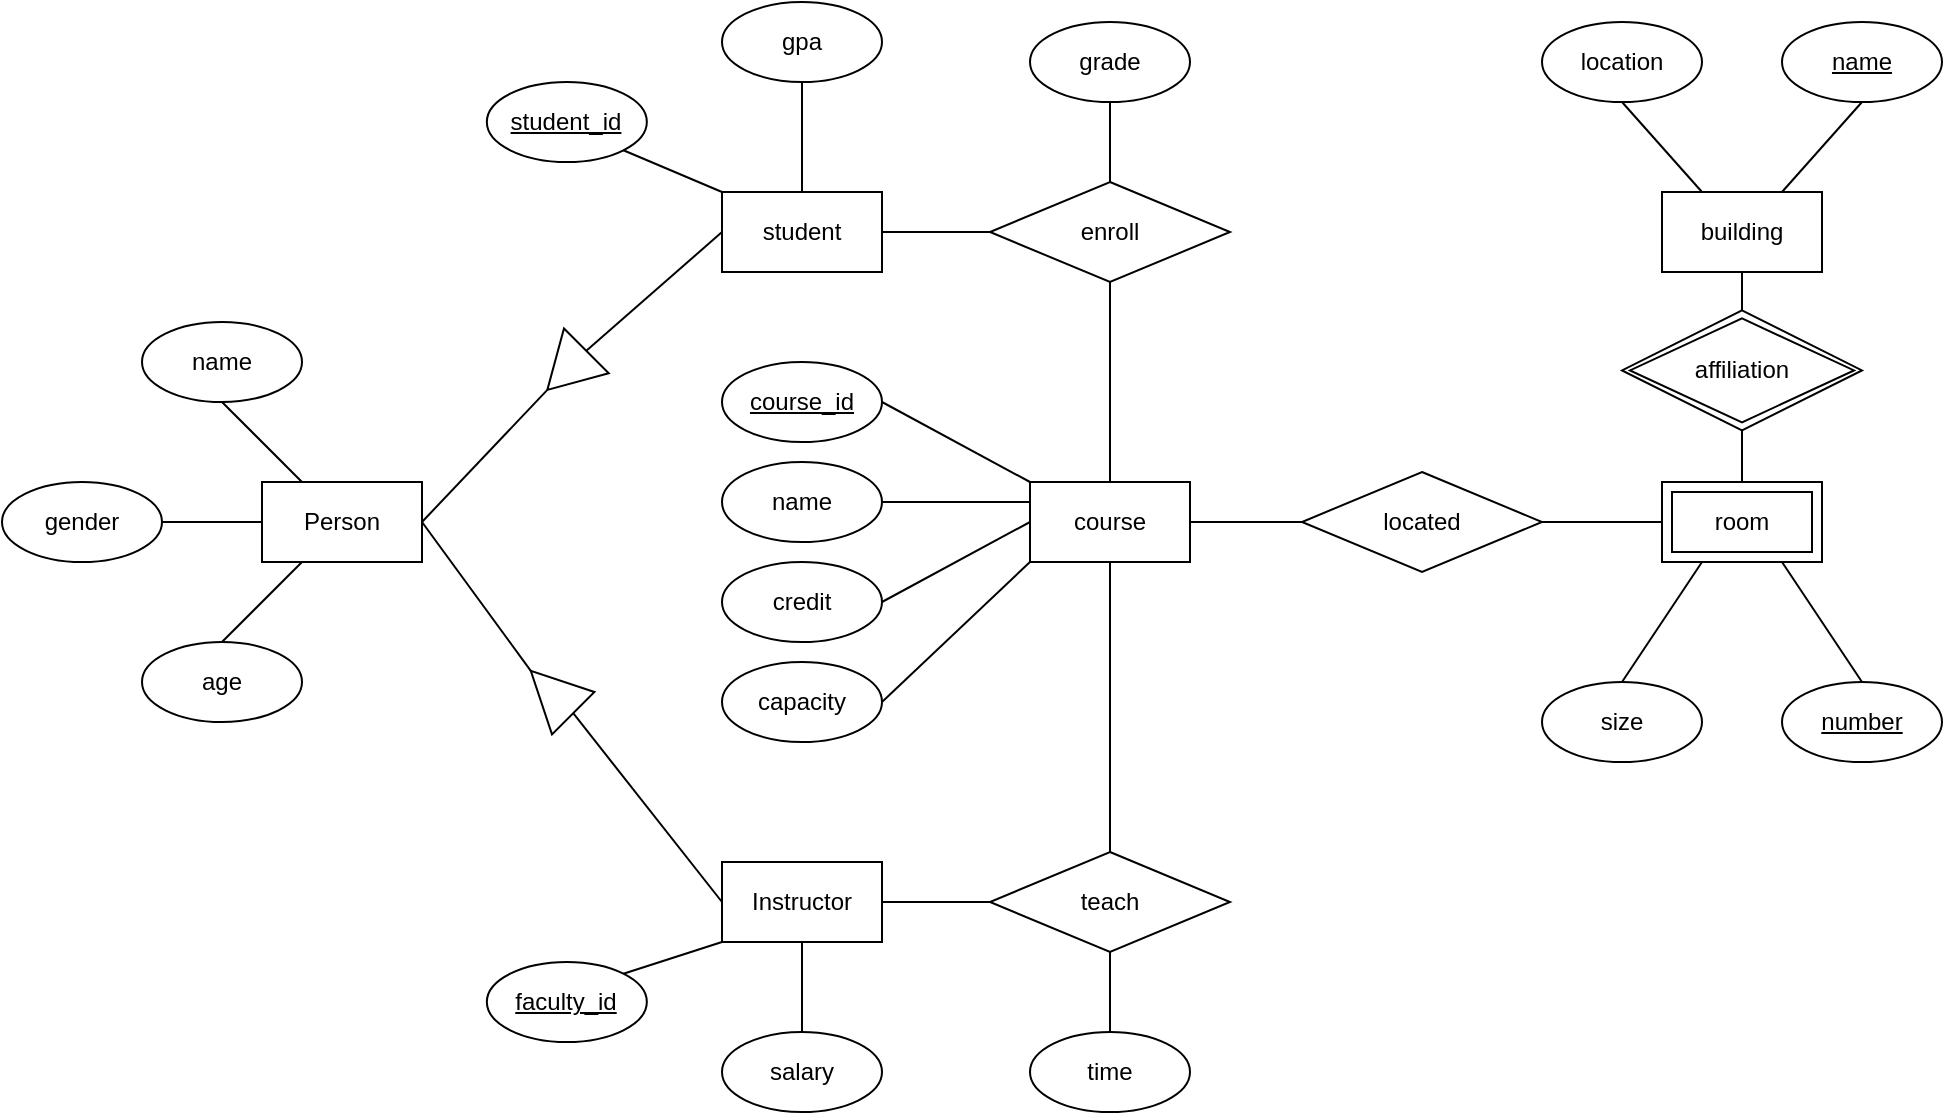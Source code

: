 <mxfile version="21.8.2" type="device">
  <diagram name="第 1 页" id="ddek-g-3Mo4RtmKmKU5W">
    <mxGraphModel dx="1781" dy="585" grid="1" gridSize="10" guides="1" tooltips="1" connect="1" arrows="1" fold="1" page="1" pageScale="1" pageWidth="827" pageHeight="1169" math="0" shadow="0">
      <root>
        <mxCell id="0" />
        <mxCell id="1" parent="0" />
        <mxCell id="HTFbjVCe_8qZXWkOA7UC-1" value="student" style="rounded=0;whiteSpace=wrap;html=1;" parent="1" vertex="1">
          <mxGeometry x="160" y="145" width="80" height="40" as="geometry" />
        </mxCell>
        <mxCell id="HTFbjVCe_8qZXWkOA7UC-10" value="Instructor" style="rounded=0;whiteSpace=wrap;html=1;" parent="1" vertex="1">
          <mxGeometry x="160" y="480" width="80" height="40" as="geometry" />
        </mxCell>
        <mxCell id="HTFbjVCe_8qZXWkOA7UC-13" value="" style="endArrow=none;html=1;rounded=0;exitX=1;exitY=0.5;exitDx=0;exitDy=0;entryX=0;entryY=0.5;entryDx=0;entryDy=0;" parent="1" source="HTFbjVCe_8qZXWkOA7UC-1" edge="1" target="aR3hp8k7o6PhgEnkCMsC-13">
          <mxGeometry width="50" height="50" relative="1" as="geometry">
            <mxPoint x="440" y="410" as="sourcePoint" />
            <mxPoint x="300" y="165" as="targetPoint" />
          </mxGeometry>
        </mxCell>
        <mxCell id="HTFbjVCe_8qZXWkOA7UC-20" value="course" style="rounded=0;whiteSpace=wrap;html=1;" parent="1" vertex="1">
          <mxGeometry x="314" y="290" width="80" height="40" as="geometry" />
        </mxCell>
        <mxCell id="HTFbjVCe_8qZXWkOA7UC-21" value="" style="endArrow=none;html=1;rounded=0;exitX=0.5;exitY=0;exitDx=0;exitDy=0;entryX=0.5;entryY=1;entryDx=0;entryDy=0;" parent="1" source="HTFbjVCe_8qZXWkOA7UC-20" target="aR3hp8k7o6PhgEnkCMsC-13" edge="1">
          <mxGeometry width="50" height="50" relative="1" as="geometry">
            <mxPoint x="404" y="430" as="sourcePoint" />
            <mxPoint x="424" y="165" as="targetPoint" />
          </mxGeometry>
        </mxCell>
        <mxCell id="HTFbjVCe_8qZXWkOA7UC-23" value="Person" style="rounded=0;whiteSpace=wrap;html=1;" parent="1" vertex="1">
          <mxGeometry x="-70" y="290" width="80" height="40" as="geometry" />
        </mxCell>
        <mxCell id="HTFbjVCe_8qZXWkOA7UC-24" value="" style="triangle;whiteSpace=wrap;html=1;rotation=135;" parent="1" vertex="1">
          <mxGeometry x="68.63" y="218.37" width="27.58" height="31.63" as="geometry" />
        </mxCell>
        <mxCell id="HTFbjVCe_8qZXWkOA7UC-25" value="" style="endArrow=none;html=1;rounded=0;entryX=0;entryY=0.5;entryDx=0;entryDy=0;exitX=0;exitY=0.5;exitDx=0;exitDy=0;" parent="1" source="HTFbjVCe_8qZXWkOA7UC-24" target="HTFbjVCe_8qZXWkOA7UC-1" edge="1">
          <mxGeometry width="50" height="50" relative="1" as="geometry">
            <mxPoint x="210" y="370" as="sourcePoint" />
            <mxPoint x="260" y="320" as="targetPoint" />
          </mxGeometry>
        </mxCell>
        <mxCell id="HTFbjVCe_8qZXWkOA7UC-27" value="" style="endArrow=none;html=1;rounded=0;entryX=1;entryY=0.5;entryDx=0;entryDy=0;exitX=1;exitY=0.5;exitDx=0;exitDy=0;" parent="1" source="HTFbjVCe_8qZXWkOA7UC-24" target="HTFbjVCe_8qZXWkOA7UC-23" edge="1">
          <mxGeometry width="50" height="50" relative="1" as="geometry">
            <mxPoint x="126" y="303" as="sourcePoint" />
            <mxPoint x="180" y="290" as="targetPoint" />
          </mxGeometry>
        </mxCell>
        <mxCell id="HTFbjVCe_8qZXWkOA7UC-28" value="" style="triangle;whiteSpace=wrap;html=1;rotation=-135;" parent="1" vertex="1">
          <mxGeometry x="60.0" y="380" width="30" height="30" as="geometry" />
        </mxCell>
        <mxCell id="HTFbjVCe_8qZXWkOA7UC-29" value="" style="endArrow=none;html=1;rounded=0;entryX=0;entryY=0.5;entryDx=0;entryDy=0;exitX=0;exitY=0.5;exitDx=0;exitDy=0;" parent="1" source="HTFbjVCe_8qZXWkOA7UC-28" target="HTFbjVCe_8qZXWkOA7UC-10" edge="1">
          <mxGeometry width="50" height="50" relative="1" as="geometry">
            <mxPoint x="210" y="425" as="sourcePoint" />
            <mxPoint x="160" y="415" as="targetPoint" />
          </mxGeometry>
        </mxCell>
        <mxCell id="HTFbjVCe_8qZXWkOA7UC-30" value="" style="endArrow=none;html=1;rounded=0;entryX=1;entryY=0.5;entryDx=0;entryDy=0;exitX=1;exitY=0.5;exitDx=0;exitDy=0;" parent="1" source="HTFbjVCe_8qZXWkOA7UC-28" target="HTFbjVCe_8qZXWkOA7UC-23" edge="1">
          <mxGeometry width="50" height="50" relative="1" as="geometry">
            <mxPoint x="126" y="358" as="sourcePoint" />
            <mxPoint x="10" y="365" as="targetPoint" />
          </mxGeometry>
        </mxCell>
        <mxCell id="aR3hp8k7o6PhgEnkCMsC-1" value="name" style="ellipse;whiteSpace=wrap;html=1;" vertex="1" parent="1">
          <mxGeometry x="-130" y="210" width="80" height="40" as="geometry" />
        </mxCell>
        <mxCell id="aR3hp8k7o6PhgEnkCMsC-2" value="gender" style="ellipse;whiteSpace=wrap;html=1;" vertex="1" parent="1">
          <mxGeometry x="-200" y="290" width="80" height="40" as="geometry" />
        </mxCell>
        <mxCell id="aR3hp8k7o6PhgEnkCMsC-3" value="age" style="ellipse;whiteSpace=wrap;html=1;" vertex="1" parent="1">
          <mxGeometry x="-130" y="370" width="80" height="40" as="geometry" />
        </mxCell>
        <mxCell id="aR3hp8k7o6PhgEnkCMsC-5" value="" style="endArrow=none;html=1;rounded=0;entryX=0.5;entryY=1;entryDx=0;entryDy=0;exitX=0.25;exitY=0;exitDx=0;exitDy=0;" edge="1" parent="1" source="HTFbjVCe_8qZXWkOA7UC-23" target="aR3hp8k7o6PhgEnkCMsC-1">
          <mxGeometry width="50" height="50" relative="1" as="geometry">
            <mxPoint x="190" y="320" as="sourcePoint" />
            <mxPoint x="240" y="270" as="targetPoint" />
          </mxGeometry>
        </mxCell>
        <mxCell id="aR3hp8k7o6PhgEnkCMsC-6" value="" style="endArrow=none;html=1;rounded=0;entryX=1;entryY=0.5;entryDx=0;entryDy=0;exitX=0;exitY=0.5;exitDx=0;exitDy=0;" edge="1" parent="1" source="HTFbjVCe_8qZXWkOA7UC-23" target="aR3hp8k7o6PhgEnkCMsC-2">
          <mxGeometry width="50" height="50" relative="1" as="geometry">
            <mxPoint x="190" y="320" as="sourcePoint" />
            <mxPoint x="240" y="270" as="targetPoint" />
          </mxGeometry>
        </mxCell>
        <mxCell id="aR3hp8k7o6PhgEnkCMsC-7" value="" style="endArrow=none;html=1;rounded=0;exitX=0.25;exitY=1;exitDx=0;exitDy=0;entryX=0.5;entryY=0;entryDx=0;entryDy=0;" edge="1" parent="1" source="HTFbjVCe_8qZXWkOA7UC-23" target="aR3hp8k7o6PhgEnkCMsC-3">
          <mxGeometry width="50" height="50" relative="1" as="geometry">
            <mxPoint x="190" y="320" as="sourcePoint" />
            <mxPoint x="240" y="270" as="targetPoint" />
          </mxGeometry>
        </mxCell>
        <mxCell id="aR3hp8k7o6PhgEnkCMsC-12" value="grade" style="ellipse;whiteSpace=wrap;html=1;" vertex="1" parent="1">
          <mxGeometry x="314" y="60" width="80" height="40" as="geometry" />
        </mxCell>
        <mxCell id="aR3hp8k7o6PhgEnkCMsC-13" value="enroll" style="shape=rhombus;perimeter=rhombusPerimeter;whiteSpace=wrap;html=1;align=center;" vertex="1" parent="1">
          <mxGeometry x="294" y="140" width="120" height="50" as="geometry" />
        </mxCell>
        <mxCell id="aR3hp8k7o6PhgEnkCMsC-14" value="" style="endArrow=none;html=1;rounded=0;exitX=0.5;exitY=1;exitDx=0;exitDy=0;entryX=0.5;entryY=0;entryDx=0;entryDy=0;" edge="1" parent="1" source="aR3hp8k7o6PhgEnkCMsC-12" target="aR3hp8k7o6PhgEnkCMsC-13">
          <mxGeometry width="50" height="50" relative="1" as="geometry">
            <mxPoint x="324" y="330" as="sourcePoint" />
            <mxPoint x="374" y="140" as="targetPoint" />
          </mxGeometry>
        </mxCell>
        <mxCell id="aR3hp8k7o6PhgEnkCMsC-16" value="building" style="rounded=0;whiteSpace=wrap;html=1;" vertex="1" parent="1">
          <mxGeometry x="630" y="145" width="80" height="40" as="geometry" />
        </mxCell>
        <mxCell id="aR3hp8k7o6PhgEnkCMsC-20" value="affiliation" style="shape=rhombus;double=1;perimeter=rhombusPerimeter;whiteSpace=wrap;html=1;align=center;" vertex="1" parent="1">
          <mxGeometry x="610" y="204.19" width="120" height="60" as="geometry" />
        </mxCell>
        <mxCell id="aR3hp8k7o6PhgEnkCMsC-21" value="number" style="ellipse;whiteSpace=wrap;html=1;fontStyle=4" vertex="1" parent="1">
          <mxGeometry x="690" y="390" width="80" height="40" as="geometry" />
        </mxCell>
        <mxCell id="aR3hp8k7o6PhgEnkCMsC-22" value="size" style="ellipse;whiteSpace=wrap;html=1;" vertex="1" parent="1">
          <mxGeometry x="570" y="390" width="80" height="40" as="geometry" />
        </mxCell>
        <mxCell id="aR3hp8k7o6PhgEnkCMsC-23" value="room" style="shape=ext;margin=3;double=1;whiteSpace=wrap;html=1;align=center;" vertex="1" parent="1">
          <mxGeometry x="630" y="290" width="80" height="40" as="geometry" />
        </mxCell>
        <mxCell id="aR3hp8k7o6PhgEnkCMsC-24" value="" style="endArrow=none;html=1;rounded=0;entryX=0.5;entryY=0;entryDx=0;entryDy=0;exitX=0.75;exitY=1;exitDx=0;exitDy=0;" edge="1" parent="1" source="aR3hp8k7o6PhgEnkCMsC-23" target="aR3hp8k7o6PhgEnkCMsC-21">
          <mxGeometry width="50" height="50" relative="1" as="geometry">
            <mxPoint x="590" y="390" as="sourcePoint" />
            <mxPoint x="640" y="340" as="targetPoint" />
          </mxGeometry>
        </mxCell>
        <mxCell id="aR3hp8k7o6PhgEnkCMsC-25" value="" style="endArrow=none;html=1;rounded=0;entryX=0.5;entryY=0;entryDx=0;entryDy=0;exitX=0.25;exitY=1;exitDx=0;exitDy=0;" edge="1" parent="1" source="aR3hp8k7o6PhgEnkCMsC-23" target="aR3hp8k7o6PhgEnkCMsC-22">
          <mxGeometry width="50" height="50" relative="1" as="geometry">
            <mxPoint x="590" y="390" as="sourcePoint" />
            <mxPoint x="640" y="340" as="targetPoint" />
          </mxGeometry>
        </mxCell>
        <mxCell id="aR3hp8k7o6PhgEnkCMsC-28" value="located" style="shape=rhombus;perimeter=rhombusPerimeter;whiteSpace=wrap;html=1;align=center;" vertex="1" parent="1">
          <mxGeometry x="450" y="285" width="120" height="50" as="geometry" />
        </mxCell>
        <mxCell id="aR3hp8k7o6PhgEnkCMsC-29" value="" style="endArrow=none;html=1;rounded=0;exitX=1;exitY=0.5;exitDx=0;exitDy=0;entryX=0;entryY=0.5;entryDx=0;entryDy=0;" edge="1" parent="1" source="HTFbjVCe_8qZXWkOA7UC-20" target="aR3hp8k7o6PhgEnkCMsC-28">
          <mxGeometry width="50" height="50" relative="1" as="geometry">
            <mxPoint x="560" y="270" as="sourcePoint" />
            <mxPoint x="610" y="220" as="targetPoint" />
          </mxGeometry>
        </mxCell>
        <mxCell id="aR3hp8k7o6PhgEnkCMsC-30" value="" style="endArrow=none;html=1;rounded=0;exitX=1;exitY=0.5;exitDx=0;exitDy=0;entryX=0;entryY=0.5;entryDx=0;entryDy=0;" edge="1" parent="1" source="aR3hp8k7o6PhgEnkCMsC-28" target="aR3hp8k7o6PhgEnkCMsC-23">
          <mxGeometry width="50" height="50" relative="1" as="geometry">
            <mxPoint x="650" y="350" as="sourcePoint" />
            <mxPoint x="700" y="300" as="targetPoint" />
          </mxGeometry>
        </mxCell>
        <mxCell id="aR3hp8k7o6PhgEnkCMsC-31" value="" style="endArrow=none;html=1;rounded=0;exitX=0.5;exitY=0;exitDx=0;exitDy=0;entryX=0.5;entryY=1;entryDx=0;entryDy=0;" edge="1" parent="1" source="aR3hp8k7o6PhgEnkCMsC-23" target="aR3hp8k7o6PhgEnkCMsC-20">
          <mxGeometry width="50" height="50" relative="1" as="geometry">
            <mxPoint x="650" y="350" as="sourcePoint" />
            <mxPoint x="700" y="300" as="targetPoint" />
          </mxGeometry>
        </mxCell>
        <mxCell id="aR3hp8k7o6PhgEnkCMsC-32" value="" style="endArrow=none;html=1;rounded=0;exitX=0.5;exitY=0;exitDx=0;exitDy=0;entryX=0.5;entryY=1;entryDx=0;entryDy=0;" edge="1" parent="1" source="aR3hp8k7o6PhgEnkCMsC-20" target="aR3hp8k7o6PhgEnkCMsC-16">
          <mxGeometry width="50" height="50" relative="1" as="geometry">
            <mxPoint x="650" y="350" as="sourcePoint" />
            <mxPoint x="700" y="300" as="targetPoint" />
          </mxGeometry>
        </mxCell>
        <mxCell id="aR3hp8k7o6PhgEnkCMsC-33" value="teach" style="shape=rhombus;perimeter=rhombusPerimeter;whiteSpace=wrap;html=1;align=center;" vertex="1" parent="1">
          <mxGeometry x="294" y="475" width="120" height="50" as="geometry" />
        </mxCell>
        <mxCell id="aR3hp8k7o6PhgEnkCMsC-34" value="" style="endArrow=none;html=1;rounded=0;exitX=0.5;exitY=1;exitDx=0;exitDy=0;entryX=0.5;entryY=0;entryDx=0;entryDy=0;" edge="1" parent="1" source="HTFbjVCe_8qZXWkOA7UC-20" target="aR3hp8k7o6PhgEnkCMsC-33">
          <mxGeometry width="50" height="50" relative="1" as="geometry">
            <mxPoint x="414" y="270" as="sourcePoint" />
            <mxPoint x="464" y="220" as="targetPoint" />
          </mxGeometry>
        </mxCell>
        <mxCell id="aR3hp8k7o6PhgEnkCMsC-35" value="" style="endArrow=none;html=1;rounded=0;exitX=1;exitY=0.5;exitDx=0;exitDy=0;entryX=0;entryY=0.5;entryDx=0;entryDy=0;" edge="1" parent="1" source="HTFbjVCe_8qZXWkOA7UC-10" target="aR3hp8k7o6PhgEnkCMsC-33">
          <mxGeometry width="50" height="50" relative="1" as="geometry">
            <mxPoint x="390" y="270" as="sourcePoint" />
            <mxPoint x="440" y="220" as="targetPoint" />
          </mxGeometry>
        </mxCell>
        <mxCell id="aR3hp8k7o6PhgEnkCMsC-40" value="" style="endArrow=none;html=1;rounded=0;entryX=0.5;entryY=1;entryDx=0;entryDy=0;exitX=0.25;exitY=0;exitDx=0;exitDy=0;" edge="1" parent="1" source="aR3hp8k7o6PhgEnkCMsC-16" target="aR3hp8k7o6PhgEnkCMsC-43">
          <mxGeometry width="50" height="50" relative="1" as="geometry">
            <mxPoint x="370" y="270" as="sourcePoint" />
            <mxPoint x="610" y="110" as="targetPoint" />
          </mxGeometry>
        </mxCell>
        <mxCell id="aR3hp8k7o6PhgEnkCMsC-41" value="" style="endArrow=none;html=1;rounded=0;entryX=0.5;entryY=1;entryDx=0;entryDy=0;exitX=0.75;exitY=0;exitDx=0;exitDy=0;" edge="1" parent="1" source="aR3hp8k7o6PhgEnkCMsC-16" target="aR3hp8k7o6PhgEnkCMsC-42">
          <mxGeometry width="50" height="50" relative="1" as="geometry">
            <mxPoint x="370" y="270" as="sourcePoint" />
            <mxPoint x="730" y="110" as="targetPoint" />
          </mxGeometry>
        </mxCell>
        <mxCell id="aR3hp8k7o6PhgEnkCMsC-42" value="name" style="ellipse;whiteSpace=wrap;html=1;fontStyle=4" vertex="1" parent="1">
          <mxGeometry x="690" y="60" width="80" height="40" as="geometry" />
        </mxCell>
        <mxCell id="aR3hp8k7o6PhgEnkCMsC-43" value="location" style="ellipse;whiteSpace=wrap;html=1;" vertex="1" parent="1">
          <mxGeometry x="570" y="60" width="80" height="40" as="geometry" />
        </mxCell>
        <mxCell id="aR3hp8k7o6PhgEnkCMsC-44" value="student_id" style="ellipse;whiteSpace=wrap;html=1;fontStyle=4" vertex="1" parent="1">
          <mxGeometry x="42.42" y="90" width="80" height="40" as="geometry" />
        </mxCell>
        <mxCell id="aR3hp8k7o6PhgEnkCMsC-45" value="gpa" style="ellipse;whiteSpace=wrap;html=1;" vertex="1" parent="1">
          <mxGeometry x="160" y="50" width="80" height="40" as="geometry" />
        </mxCell>
        <mxCell id="aR3hp8k7o6PhgEnkCMsC-46" value="" style="endArrow=none;html=1;rounded=0;exitX=0;exitY=0;exitDx=0;exitDy=0;entryX=1;entryY=1;entryDx=0;entryDy=0;" edge="1" parent="1" source="HTFbjVCe_8qZXWkOA7UC-1" target="aR3hp8k7o6PhgEnkCMsC-44">
          <mxGeometry width="50" height="50" relative="1" as="geometry">
            <mxPoint x="300" y="270" as="sourcePoint" />
            <mxPoint x="350" y="220" as="targetPoint" />
          </mxGeometry>
        </mxCell>
        <mxCell id="aR3hp8k7o6PhgEnkCMsC-47" value="" style="endArrow=none;html=1;rounded=0;exitX=0.5;exitY=0;exitDx=0;exitDy=0;entryX=0.5;entryY=1;entryDx=0;entryDy=0;" edge="1" parent="1" source="HTFbjVCe_8qZXWkOA7UC-1" target="aR3hp8k7o6PhgEnkCMsC-45">
          <mxGeometry width="50" height="50" relative="1" as="geometry">
            <mxPoint x="300" y="270" as="sourcePoint" />
            <mxPoint x="350" y="220" as="targetPoint" />
          </mxGeometry>
        </mxCell>
        <mxCell id="aR3hp8k7o6PhgEnkCMsC-48" value="course_id" style="ellipse;whiteSpace=wrap;html=1;fontStyle=4" vertex="1" parent="1">
          <mxGeometry x="160" y="230" width="80" height="40" as="geometry" />
        </mxCell>
        <mxCell id="aR3hp8k7o6PhgEnkCMsC-49" value="name" style="ellipse;whiteSpace=wrap;html=1;" vertex="1" parent="1">
          <mxGeometry x="160" y="280" width="80" height="40" as="geometry" />
        </mxCell>
        <mxCell id="aR3hp8k7o6PhgEnkCMsC-50" value="credit" style="ellipse;whiteSpace=wrap;html=1;" vertex="1" parent="1">
          <mxGeometry x="160" y="330" width="80" height="40" as="geometry" />
        </mxCell>
        <mxCell id="aR3hp8k7o6PhgEnkCMsC-51" value="capacity" style="ellipse;whiteSpace=wrap;html=1;" vertex="1" parent="1">
          <mxGeometry x="160" y="380" width="80" height="40" as="geometry" />
        </mxCell>
        <mxCell id="aR3hp8k7o6PhgEnkCMsC-52" value="" style="endArrow=none;html=1;rounded=0;exitX=0;exitY=0;exitDx=0;exitDy=0;entryX=1;entryY=0.5;entryDx=0;entryDy=0;" edge="1" parent="1" source="HTFbjVCe_8qZXWkOA7UC-20" target="aR3hp8k7o6PhgEnkCMsC-48">
          <mxGeometry width="50" height="50" relative="1" as="geometry">
            <mxPoint x="300" y="270" as="sourcePoint" />
            <mxPoint x="350" y="220" as="targetPoint" />
          </mxGeometry>
        </mxCell>
        <mxCell id="aR3hp8k7o6PhgEnkCMsC-53" value="" style="endArrow=none;html=1;rounded=0;exitX=0;exitY=0.25;exitDx=0;exitDy=0;entryX=1;entryY=0.5;entryDx=0;entryDy=0;" edge="1" parent="1" source="HTFbjVCe_8qZXWkOA7UC-20" target="aR3hp8k7o6PhgEnkCMsC-49">
          <mxGeometry width="50" height="50" relative="1" as="geometry">
            <mxPoint x="300" y="270" as="sourcePoint" />
            <mxPoint x="350" y="220" as="targetPoint" />
          </mxGeometry>
        </mxCell>
        <mxCell id="aR3hp8k7o6PhgEnkCMsC-54" value="" style="endArrow=none;html=1;rounded=0;exitX=0;exitY=0.5;exitDx=0;exitDy=0;entryX=1;entryY=0.5;entryDx=0;entryDy=0;" edge="1" parent="1" source="HTFbjVCe_8qZXWkOA7UC-20" target="aR3hp8k7o6PhgEnkCMsC-50">
          <mxGeometry width="50" height="50" relative="1" as="geometry">
            <mxPoint x="300" y="270" as="sourcePoint" />
            <mxPoint x="350" y="220" as="targetPoint" />
          </mxGeometry>
        </mxCell>
        <mxCell id="aR3hp8k7o6PhgEnkCMsC-55" value="" style="endArrow=none;html=1;rounded=0;exitX=1;exitY=0.5;exitDx=0;exitDy=0;entryX=0;entryY=1;entryDx=0;entryDy=0;" edge="1" parent="1" source="aR3hp8k7o6PhgEnkCMsC-51" target="HTFbjVCe_8qZXWkOA7UC-20">
          <mxGeometry width="50" height="50" relative="1" as="geometry">
            <mxPoint x="300" y="270" as="sourcePoint" />
            <mxPoint x="350" y="220" as="targetPoint" />
          </mxGeometry>
        </mxCell>
        <mxCell id="aR3hp8k7o6PhgEnkCMsC-56" value="salary" style="ellipse;whiteSpace=wrap;html=1;" vertex="1" parent="1">
          <mxGeometry x="160" y="565" width="80" height="40" as="geometry" />
        </mxCell>
        <mxCell id="aR3hp8k7o6PhgEnkCMsC-57" value="faculty_id" style="ellipse;whiteSpace=wrap;html=1;fontStyle=4" vertex="1" parent="1">
          <mxGeometry x="42.42" y="530" width="80" height="40" as="geometry" />
        </mxCell>
        <mxCell id="aR3hp8k7o6PhgEnkCMsC-58" value="" style="endArrow=none;html=1;rounded=0;exitX=0.5;exitY=1;exitDx=0;exitDy=0;entryX=0.5;entryY=0;entryDx=0;entryDy=0;" edge="1" parent="1" source="HTFbjVCe_8qZXWkOA7UC-10" target="aR3hp8k7o6PhgEnkCMsC-56">
          <mxGeometry width="50" height="50" relative="1" as="geometry">
            <mxPoint x="240" y="380" as="sourcePoint" />
            <mxPoint x="290" y="330" as="targetPoint" />
          </mxGeometry>
        </mxCell>
        <mxCell id="aR3hp8k7o6PhgEnkCMsC-59" value="" style="endArrow=none;html=1;rounded=0;exitX=0;exitY=1;exitDx=0;exitDy=0;entryX=1;entryY=0;entryDx=0;entryDy=0;" edge="1" parent="1" source="HTFbjVCe_8qZXWkOA7UC-10" target="aR3hp8k7o6PhgEnkCMsC-57">
          <mxGeometry width="50" height="50" relative="1" as="geometry">
            <mxPoint x="240" y="380" as="sourcePoint" />
            <mxPoint x="290" y="330" as="targetPoint" />
          </mxGeometry>
        </mxCell>
        <mxCell id="aR3hp8k7o6PhgEnkCMsC-60" value="time" style="ellipse;whiteSpace=wrap;html=1;" vertex="1" parent="1">
          <mxGeometry x="314" y="565" width="80" height="40" as="geometry" />
        </mxCell>
        <mxCell id="aR3hp8k7o6PhgEnkCMsC-61" value="" style="endArrow=none;html=1;rounded=0;exitX=0.5;exitY=1;exitDx=0;exitDy=0;entryX=0.5;entryY=0;entryDx=0;entryDy=0;" edge="1" parent="1" source="aR3hp8k7o6PhgEnkCMsC-33" target="aR3hp8k7o6PhgEnkCMsC-60">
          <mxGeometry width="50" height="50" relative="1" as="geometry">
            <mxPoint x="300" y="380" as="sourcePoint" />
            <mxPoint x="350" y="330" as="targetPoint" />
          </mxGeometry>
        </mxCell>
      </root>
    </mxGraphModel>
  </diagram>
</mxfile>
